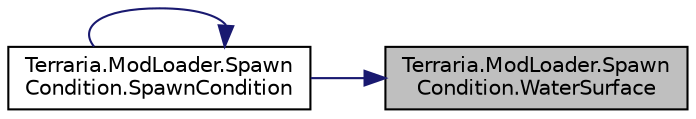 digraph "Terraria.ModLoader.SpawnCondition.WaterSurface"
{
 // LATEX_PDF_SIZE
  edge [fontname="Helvetica",fontsize="10",labelfontname="Helvetica",labelfontsize="10"];
  node [fontname="Helvetica",fontsize="10",shape=record];
  rankdir="RL";
  Node1 [label="Terraria.ModLoader.Spawn\lCondition.WaterSurface",height=0.2,width=0.4,color="black", fillcolor="grey75", style="filled", fontcolor="black",tooltip=" "];
  Node1 -> Node2 [dir="back",color="midnightblue",fontsize="10",style="solid",fontname="Helvetica"];
  Node2 [label="Terraria.ModLoader.Spawn\lCondition.SpawnCondition",height=0.2,width=0.4,color="black", fillcolor="white", style="filled",URL="$class_terraria_1_1_mod_loader_1_1_spawn_condition.html#abf86cdd871fce3716b411f31d89d7bda",tooltip=" "];
  Node2 -> Node2 [dir="back",color="midnightblue",fontsize="10",style="solid",fontname="Helvetica"];
}
